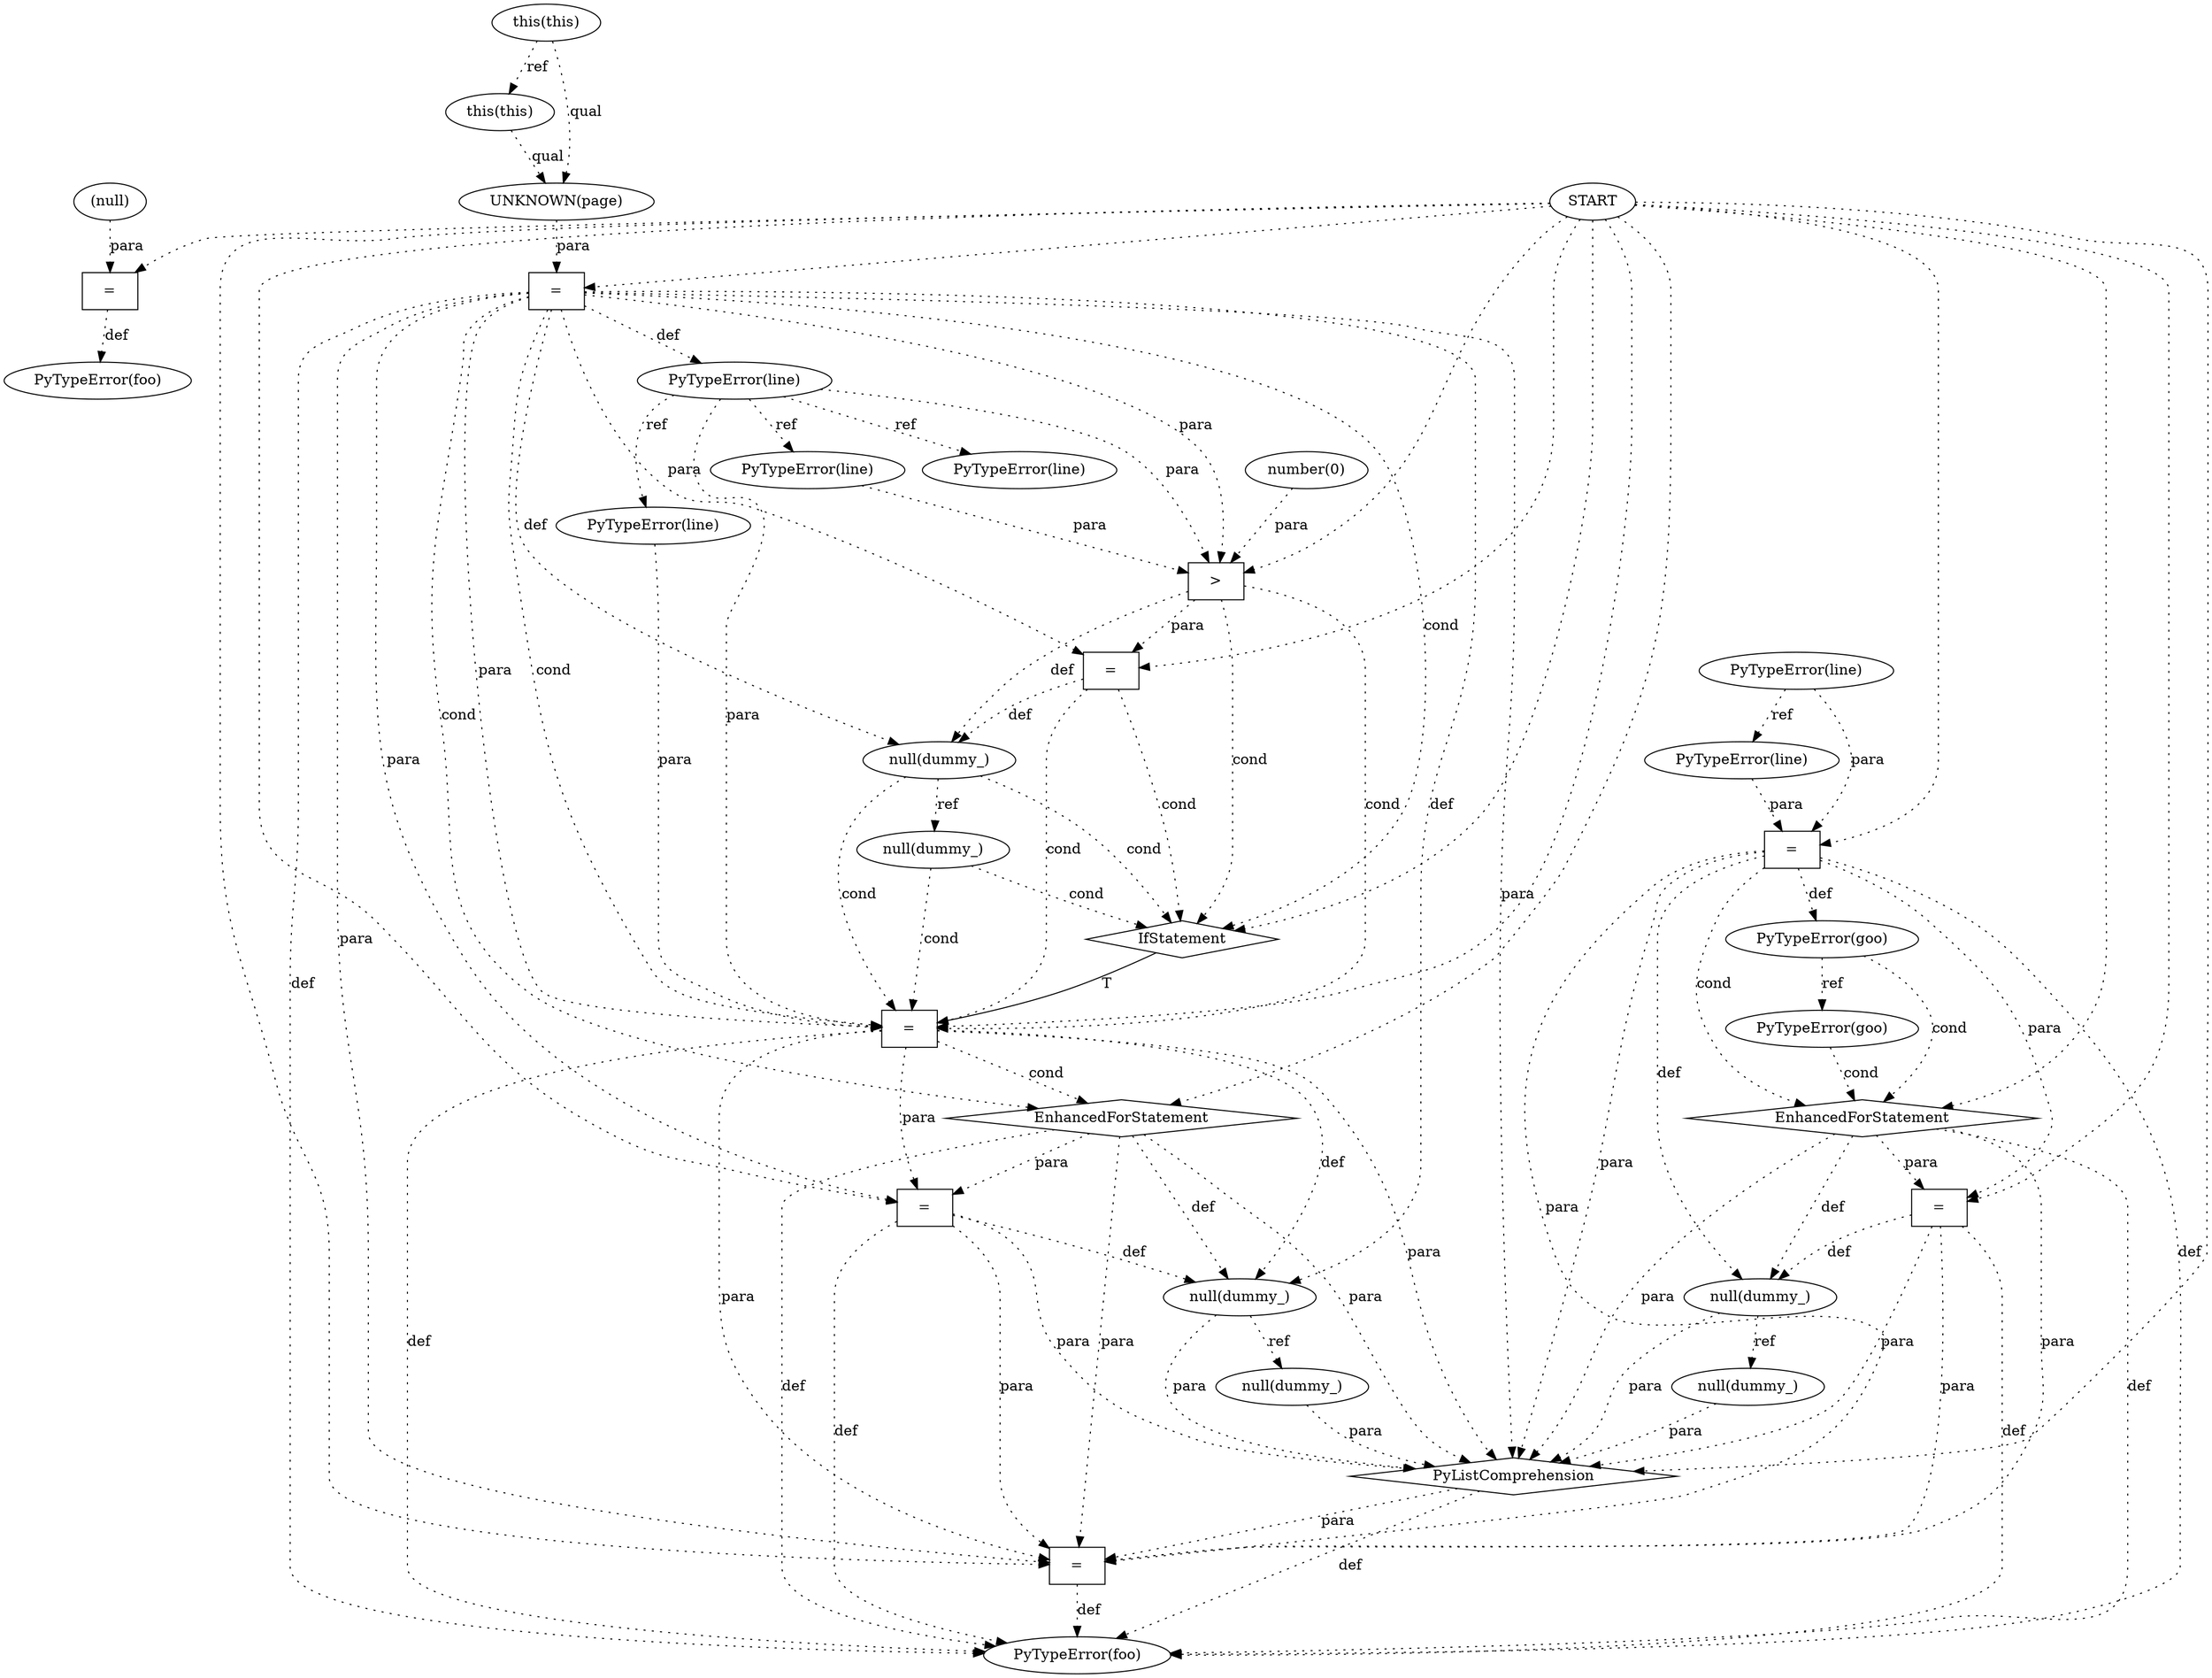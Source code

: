 digraph G {
1 [label="null(dummy_)" shape=ellipse color=black fontcolor=black]
2 [label="null(dummy_)" shape=ellipse color=black fontcolor=black]
3 [label="this(this)" shape=ellipse color=black fontcolor=black]
4 [label="EnhancedForStatement" shape=diamond color=black fontcolor=black]
5 [label="=" shape=box color=black fontcolor=black]
6 [label="null(dummy_)" shape=ellipse color=black fontcolor=black]
7 [label="EnhancedForStatement" shape=diamond color=black fontcolor=black]
8 [label="null(dummy_)" shape=ellipse color=black fontcolor=black]
9 [label="PyTypeError(line)" shape=ellipse color=black fontcolor=black]
10 [label="PyTypeError(line)" shape=ellipse color=black fontcolor=black]
11 [label="=" shape=box color=black fontcolor=black]
12 [label="=" shape=box color=black fontcolor=black]
13 [label="null(dummy_)" shape=ellipse color=black fontcolor=black]
14 [label="START" color=black fontcolor=black]
15 [label="PyTypeError(goo)" shape=ellipse color=black fontcolor=black]
16 [label=">" shape=box color=black fontcolor=black]
17 [label="PyTypeError(line)" shape=ellipse color=black fontcolor=black]
18 [label="PyTypeError(goo)" shape=ellipse color=black fontcolor=black]
19 [label="=" shape=box color=black fontcolor=black]
20 [label="=" shape=box color=black fontcolor=black]
21 [label="PyTypeError(line)" shape=ellipse color=black fontcolor=black]
22 [label="number(0)" shape=ellipse color=black fontcolor=black]
23 [label="PyTypeError(foo)" shape=ellipse color=black fontcolor=black]
24 [label="this(this)" shape=ellipse color=black fontcolor=black]
25 [label="null(dummy_)" shape=ellipse color=black fontcolor=black]
26 [label="PyTypeError(foo)" shape=ellipse color=black fontcolor=black]
27 [label="=" shape=box color=black fontcolor=black]
28 [label="PyTypeError(line)" shape=ellipse color=black fontcolor=black]
29 [label="=" shape=box color=black fontcolor=black]
30 [label="PyTypeError(line)" shape=ellipse color=black fontcolor=black]
31 [label="PyListComprehension" shape=diamond color=black fontcolor=black]
32 [label="IfStatement" shape=diamond color=black fontcolor=black]
33 [label="(null)" shape=ellipse color=black fontcolor=black]
34 [label="UNKNOWN(page)" shape=ellipse color=black fontcolor=black]
35 [label="=" shape=box color=black fontcolor=black]
5 -> 1 [label="def" style=dotted];
16 -> 1 [label="def" style=dotted];
20 -> 1 [label="def" style=dotted];
12 -> 2 [label="def" style=dotted];
7 -> 2 [label="def" style=dotted];
35 -> 2 [label="def" style=dotted];
20 -> 2 [label="def" style=dotted];
24 -> 3 [label="ref" style=dotted];
14 -> 4 [label="" style=dotted];
18 -> 4 [label="cond" style=dotted];
15 -> 4 [label="cond" style=dotted];
19 -> 4 [label="cond" style=dotted];
14 -> 5 [label="" style=dotted];
16 -> 5 [label="para" style=dotted];
20 -> 5 [label="para" style=dotted];
2 -> 6 [label="ref" style=dotted];
14 -> 7 [label="" style=dotted];
35 -> 7 [label="cond" style=dotted];
20 -> 7 [label="cond" style=dotted];
29 -> 8 [label="def" style=dotted];
4 -> 8 [label="def" style=dotted];
19 -> 8 [label="def" style=dotted];
20 -> 9 [label="def" style=dotted];
14 -> 11 [label="" style=dotted];
33 -> 11 [label="para" style=dotted];
14 -> 12 [label="" style=dotted];
7 -> 12 [label="para" style=dotted];
35 -> 12 [label="para" style=dotted];
20 -> 12 [label="para" style=dotted];
1 -> 13 [label="ref" style=dotted];
19 -> 15 [label="def" style=dotted];
14 -> 16 [label="" style=dotted];
21 -> 16 [label="para" style=dotted];
22 -> 16 [label="para" style=dotted];
9 -> 16 [label="para" style=dotted];
20 -> 16 [label="para" style=dotted];
10 -> 17 [label="ref" style=dotted];
15 -> 18 [label="ref" style=dotted];
14 -> 19 [label="" style=dotted];
17 -> 19 [label="para" style=dotted];
10 -> 19 [label="para" style=dotted];
14 -> 20 [label="" style=dotted];
34 -> 20 [label="para" style=dotted];
9 -> 21 [label="ref" style=dotted];
11 -> 23 [label="def" style=dotted];
8 -> 25 [label="ref" style=dotted];
27 -> 26 [label="def" style=dotted];
31 -> 26 [label="def" style=dotted];
12 -> 26 [label="def" style=dotted];
7 -> 26 [label="def" style=dotted];
35 -> 26 [label="def" style=dotted];
20 -> 26 [label="def" style=dotted];
29 -> 26 [label="def" style=dotted];
4 -> 26 [label="def" style=dotted];
19 -> 26 [label="def" style=dotted];
14 -> 27 [label="" style=dotted];
31 -> 27 [label="para" style=dotted];
12 -> 27 [label="para" style=dotted];
7 -> 27 [label="para" style=dotted];
35 -> 27 [label="para" style=dotted];
20 -> 27 [label="para" style=dotted];
29 -> 27 [label="para" style=dotted];
4 -> 27 [label="para" style=dotted];
19 -> 27 [label="para" style=dotted];
9 -> 28 [label="ref" style=dotted];
14 -> 29 [label="" style=dotted];
4 -> 29 [label="para" style=dotted];
19 -> 29 [label="para" style=dotted];
9 -> 30 [label="ref" style=dotted];
14 -> 31 [label="" style=dotted];
6 -> 31 [label="para" style=dotted];
25 -> 31 [label="para" style=dotted];
2 -> 31 [label="para" style=dotted];
12 -> 31 [label="para" style=dotted];
7 -> 31 [label="para" style=dotted];
35 -> 31 [label="para" style=dotted];
20 -> 31 [label="para" style=dotted];
8 -> 31 [label="para" style=dotted];
29 -> 31 [label="para" style=dotted];
4 -> 31 [label="para" style=dotted];
19 -> 31 [label="para" style=dotted];
14 -> 32 [label="" style=dotted];
13 -> 32 [label="cond" style=dotted];
1 -> 32 [label="cond" style=dotted];
5 -> 32 [label="cond" style=dotted];
16 -> 32 [label="cond" style=dotted];
20 -> 32 [label="cond" style=dotted];
3 -> 34 [label="qual" style=dotted];
24 -> 34 [label="qual" style=dotted];
32 -> 35 [label="T"];
30 -> 35 [label="para" style=dotted];
9 -> 35 [label="para" style=dotted];
20 -> 35 [label="para" style=dotted];
14 -> 35 [label="" style=dotted];
13 -> 35 [label="cond" style=dotted];
1 -> 35 [label="cond" style=dotted];
5 -> 35 [label="cond" style=dotted];
16 -> 35 [label="cond" style=dotted];
20 -> 35 [label="cond" style=dotted];
}